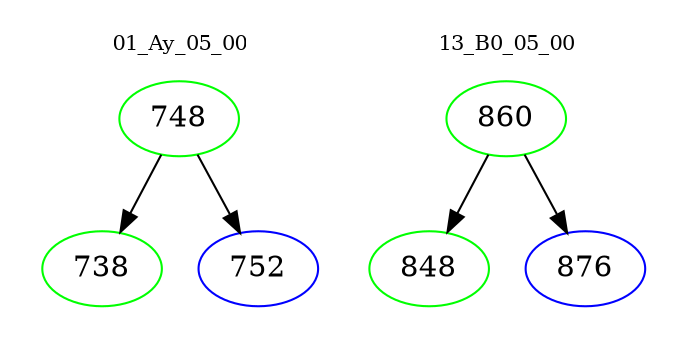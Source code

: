 digraph{
subgraph cluster_0 {
color = white
label = "01_Ay_05_00";
fontsize=10;
T0_748 [label="748", color="green"]
T0_748 -> T0_738 [color="black"]
T0_738 [label="738", color="green"]
T0_748 -> T0_752 [color="black"]
T0_752 [label="752", color="blue"]
}
subgraph cluster_1 {
color = white
label = "13_B0_05_00";
fontsize=10;
T1_860 [label="860", color="green"]
T1_860 -> T1_848 [color="black"]
T1_848 [label="848", color="green"]
T1_860 -> T1_876 [color="black"]
T1_876 [label="876", color="blue"]
}
}

